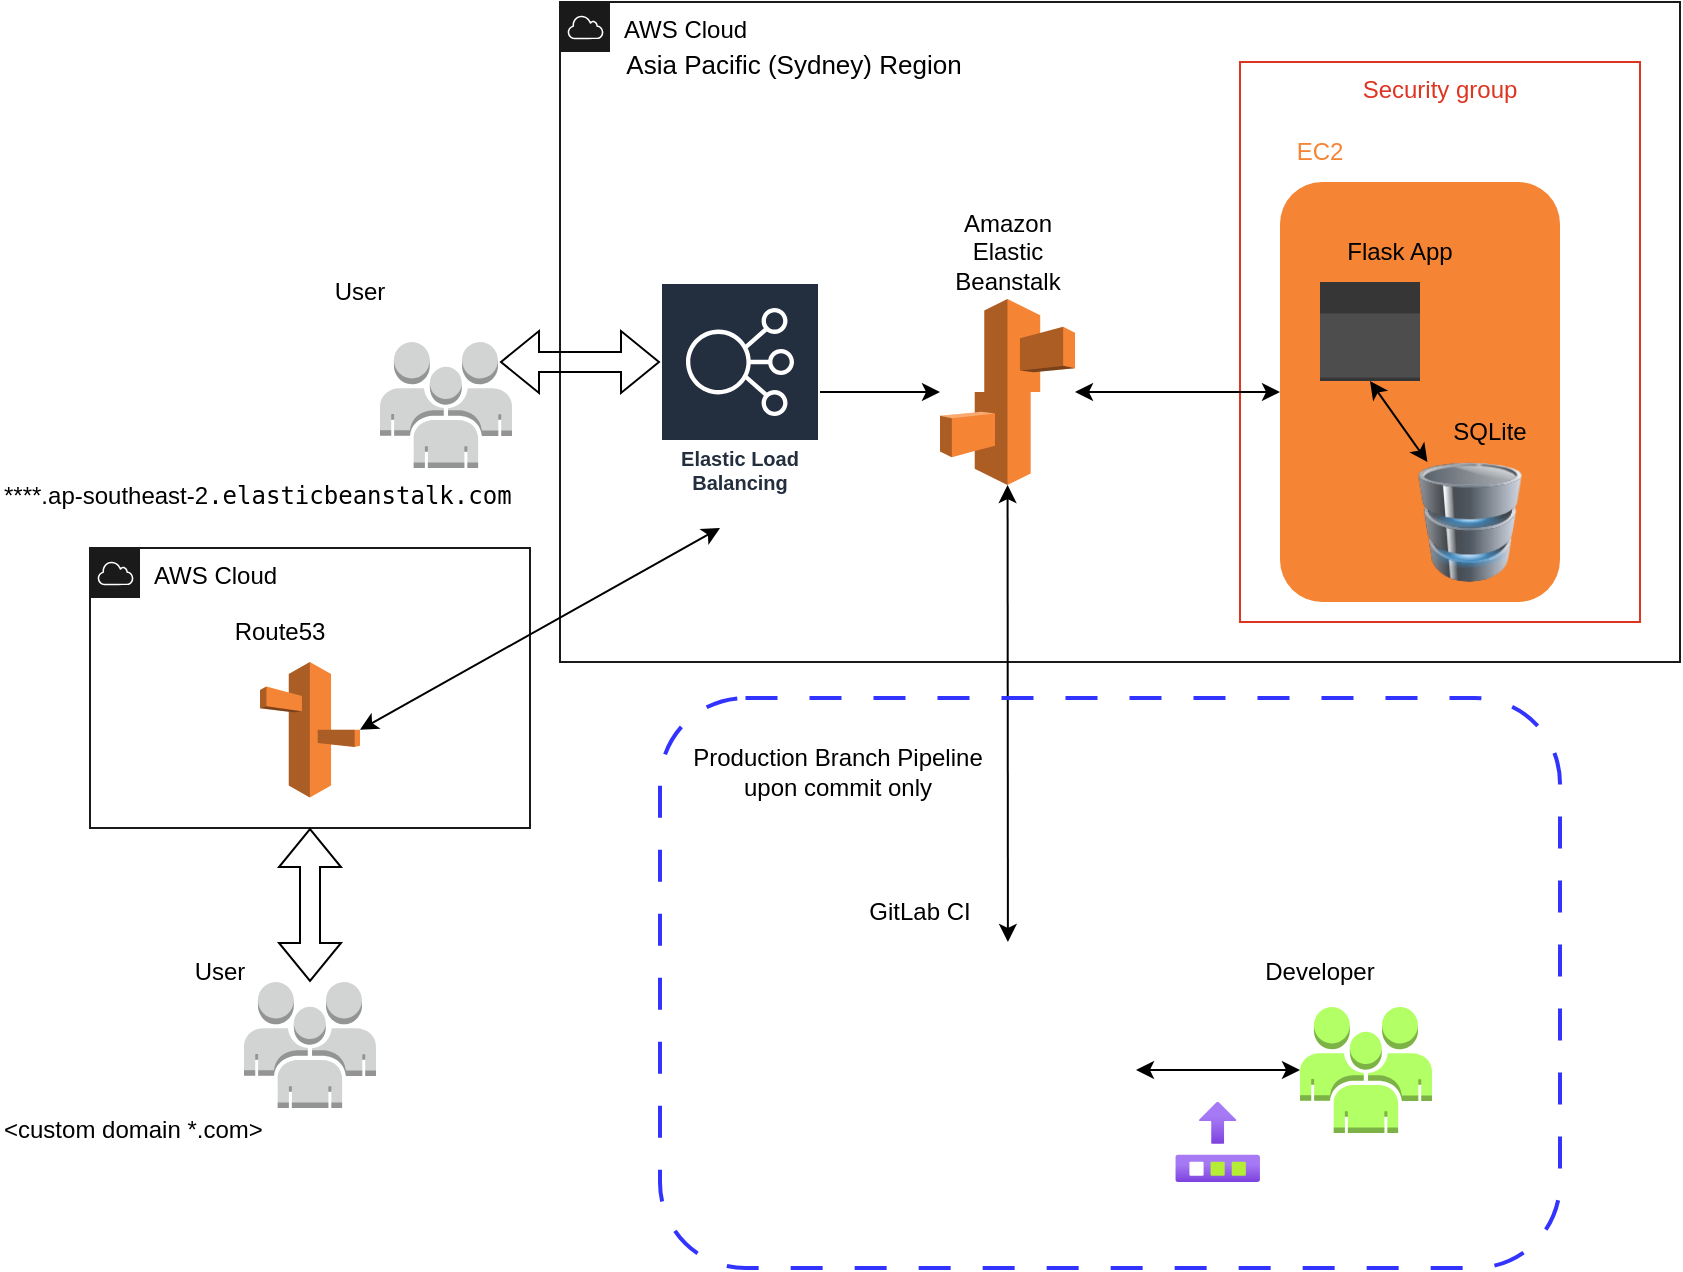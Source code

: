 <mxfile version="21.7.4" type="github">
  <diagram name="Page-1" id="kVDBZ0g_JJDt7dT5dPN7">
    <mxGraphModel dx="2284" dy="774" grid="1" gridSize="10" guides="1" tooltips="1" connect="1" arrows="1" fold="1" page="1" pageScale="1" pageWidth="850" pageHeight="1100" math="0" shadow="0">
      <root>
        <mxCell id="0" />
        <mxCell id="1" parent="0" />
        <mxCell id="qzfVXRtsNQgnUzW1sL9Q-9" value="&lt;font color=&quot;#000000&quot;&gt;AWS Cloud&lt;/font&gt;" style="sketch=0;outlineConnect=0;gradientColor=none;html=1;whiteSpace=wrap;fontSize=12;fontStyle=0;shape=mxgraph.aws4.group;grIcon=mxgraph.aws4.group_aws_cloud;strokeColor=#1A1A1A;fillColor=none;verticalAlign=top;align=left;spacingLeft=30;fontColor=#AAB7B8;dashed=0;" vertex="1" parent="1">
          <mxGeometry x="220" y="60" width="560" height="330" as="geometry" />
        </mxCell>
        <mxCell id="qzfVXRtsNQgnUzW1sL9Q-28" value="" style="group" vertex="1" connectable="0" parent="1">
          <mxGeometry x="270" y="90" width="490" height="280" as="geometry" />
        </mxCell>
        <mxCell id="qzfVXRtsNQgnUzW1sL9Q-3" value="" style="outlineConnect=0;dashed=0;verticalLabelPosition=bottom;verticalAlign=top;align=center;html=1;shape=mxgraph.aws3.elastic_beanstalk;fillColor=#F58534;gradientColor=none;" vertex="1" parent="qzfVXRtsNQgnUzW1sL9Q-28">
          <mxGeometry x="140" y="118.5" width="67.5" height="93" as="geometry" />
        </mxCell>
        <mxCell id="qzfVXRtsNQgnUzW1sL9Q-8" value="Security group" style="fillColor=none;strokeColor=#DD3522;verticalAlign=top;fontStyle=0;fontColor=#DD3522;whiteSpace=wrap;html=1;" vertex="1" parent="qzfVXRtsNQgnUzW1sL9Q-28">
          <mxGeometry x="290" width="200" height="280" as="geometry" />
        </mxCell>
        <mxCell id="qzfVXRtsNQgnUzW1sL9Q-11" value="" style="group;fillColor=none;strokeColor=none;" vertex="1" connectable="0" parent="qzfVXRtsNQgnUzW1sL9Q-28">
          <mxGeometry x="330" y="80" width="120" height="190" as="geometry" />
        </mxCell>
        <mxCell id="qzfVXRtsNQgnUzW1sL9Q-20" value="" style="rounded=1;whiteSpace=wrap;html=1;fillColor=#F58534;strokeColor=none;" vertex="1" parent="qzfVXRtsNQgnUzW1sL9Q-11">
          <mxGeometry x="-20" y="-20" width="140" height="210" as="geometry" />
        </mxCell>
        <mxCell id="qzfVXRtsNQgnUzW1sL9Q-5" value="" style="outlineConnect=0;dashed=0;verticalLabelPosition=bottom;verticalAlign=top;align=center;html=1;shape=mxgraph.aws3.apps;fillColor=#4D4D4D;gradientColor=none;" vertex="1" parent="qzfVXRtsNQgnUzW1sL9Q-11">
          <mxGeometry y="30" width="50" height="49.5" as="geometry" />
        </mxCell>
        <mxCell id="qzfVXRtsNQgnUzW1sL9Q-10" value="Flask App" style="text;html=1;strokeColor=none;fillColor=none;align=center;verticalAlign=middle;whiteSpace=wrap;rounded=0;" vertex="1" parent="qzfVXRtsNQgnUzW1sL9Q-11">
          <mxGeometry x="10" width="60" height="30" as="geometry" />
        </mxCell>
        <mxCell id="qzfVXRtsNQgnUzW1sL9Q-13" value="" style="group" vertex="1" connectable="0" parent="qzfVXRtsNQgnUzW1sL9Q-11">
          <mxGeometry x="45" y="90" width="70" height="90" as="geometry" />
        </mxCell>
        <mxCell id="qzfVXRtsNQgnUzW1sL9Q-6" value="" style="image;html=1;image=img/lib/clip_art/computers/Database_128x128.png" vertex="1" parent="qzfVXRtsNQgnUzW1sL9Q-13">
          <mxGeometry y="30" width="60" height="60" as="geometry" />
        </mxCell>
        <mxCell id="qzfVXRtsNQgnUzW1sL9Q-12" value="SQLite" style="text;html=1;strokeColor=none;fillColor=none;align=center;verticalAlign=middle;whiteSpace=wrap;rounded=0;" vertex="1" parent="qzfVXRtsNQgnUzW1sL9Q-13">
          <mxGeometry x="10" width="60" height="30" as="geometry" />
        </mxCell>
        <mxCell id="qzfVXRtsNQgnUzW1sL9Q-19" value="" style="endArrow=classic;startArrow=classic;html=1;rounded=0;entryX=0.5;entryY=1;entryDx=0;entryDy=0;entryPerimeter=0;" edge="1" parent="qzfVXRtsNQgnUzW1sL9Q-11" source="qzfVXRtsNQgnUzW1sL9Q-6" target="qzfVXRtsNQgnUzW1sL9Q-5">
          <mxGeometry width="50" height="50" relative="1" as="geometry">
            <mxPoint x="-95" y="380" as="sourcePoint" />
            <mxPoint x="-45" y="330" as="targetPoint" />
          </mxGeometry>
        </mxCell>
        <mxCell id="qzfVXRtsNQgnUzW1sL9Q-15" value="Elastic Load Balancing" style="sketch=0;outlineConnect=0;fontColor=#232F3E;gradientColor=none;strokeColor=#ffffff;fillColor=#232F3E;dashed=0;verticalLabelPosition=middle;verticalAlign=bottom;align=center;html=1;whiteSpace=wrap;fontSize=10;fontStyle=1;spacing=3;shape=mxgraph.aws4.productIcon;prIcon=mxgraph.aws4.elastic_load_balancing;" vertex="1" parent="qzfVXRtsNQgnUzW1sL9Q-28">
          <mxGeometry y="110" width="80" height="110" as="geometry" />
        </mxCell>
        <mxCell id="qzfVXRtsNQgnUzW1sL9Q-16" value="" style="endArrow=classic;html=1;rounded=0;" edge="1" parent="qzfVXRtsNQgnUzW1sL9Q-28" source="qzfVXRtsNQgnUzW1sL9Q-15" target="qzfVXRtsNQgnUzW1sL9Q-3">
          <mxGeometry width="50" height="50" relative="1" as="geometry">
            <mxPoint x="210" y="190" as="sourcePoint" />
            <mxPoint x="260" y="130" as="targetPoint" />
          </mxGeometry>
        </mxCell>
        <mxCell id="qzfVXRtsNQgnUzW1sL9Q-18" value="" style="endArrow=classic;startArrow=classic;html=1;rounded=0;" edge="1" parent="qzfVXRtsNQgnUzW1sL9Q-28" source="qzfVXRtsNQgnUzW1sL9Q-3">
          <mxGeometry width="50" height="50" relative="1" as="geometry">
            <mxPoint x="160" y="90" as="sourcePoint" />
            <mxPoint x="310" y="165" as="targetPoint" />
          </mxGeometry>
        </mxCell>
        <mxCell id="qzfVXRtsNQgnUzW1sL9Q-22" value="Amazon Elastic Beanstalk" style="text;html=1;strokeColor=none;fillColor=none;align=center;verticalAlign=middle;whiteSpace=wrap;rounded=0;" vertex="1" parent="qzfVXRtsNQgnUzW1sL9Q-28">
          <mxGeometry x="133.75" y="80" width="80" height="30" as="geometry" />
        </mxCell>
        <mxCell id="qzfVXRtsNQgnUzW1sL9Q-27" value="EC2" style="text;html=1;strokeColor=none;fillColor=none;align=center;verticalAlign=middle;whiteSpace=wrap;rounded=0;fontColor=#F58534;" vertex="1" parent="qzfVXRtsNQgnUzW1sL9Q-28">
          <mxGeometry x="300" y="30" width="60" height="30" as="geometry" />
        </mxCell>
        <mxCell id="qzfVXRtsNQgnUzW1sL9Q-60" value="Asia Pacific (Sydney) Region" style="text;html=1;strokeColor=none;fillColor=none;align=center;verticalAlign=middle;whiteSpace=wrap;rounded=0;fontSize=13;" vertex="1" parent="qzfVXRtsNQgnUzW1sL9Q-28">
          <mxGeometry x="-42" y="-14" width="218" height="30" as="geometry" />
        </mxCell>
        <mxCell id="qzfVXRtsNQgnUzW1sL9Q-29" value="" style="outlineConnect=0;dashed=0;verticalLabelPosition=bottom;verticalAlign=top;align=center;html=1;shape=mxgraph.aws3.users;fillColor=#B3FF66;gradientColor=none;" vertex="1" parent="1">
          <mxGeometry x="590" y="562.5" width="66" height="63" as="geometry" />
        </mxCell>
        <mxCell id="qzfVXRtsNQgnUzW1sL9Q-31" value="&lt;div&gt;&lt;br&gt;&lt;/div&gt;&lt;div&gt;&lt;br&gt;&lt;/div&gt;&lt;div&gt;&lt;br&gt;&lt;/div&gt;&lt;div&gt;&lt;br&gt;&lt;/div&gt;&lt;div&gt;&lt;br&gt;&lt;/div&gt;&lt;div&gt;&lt;br&gt;&lt;/div&gt;&lt;div&gt;&lt;br&gt;&lt;/div&gt;&lt;div&gt;&lt;br&gt;&lt;/div&gt;&lt;div&gt;&lt;br&gt;&lt;/div&gt;&lt;div&gt;&lt;br&gt;&lt;/div&gt;&lt;div&gt;&lt;br&gt;&lt;/div&gt;&lt;div&gt;&lt;br&gt;&lt;/div&gt;&lt;div&gt;&lt;br&gt;&lt;/div&gt;&lt;div&gt;&lt;br&gt;&lt;/div&gt;&lt;div&gt;&lt;br&gt;&lt;/div&gt;&lt;div&gt;&lt;br&gt;&lt;/div&gt;" style="shape=flexArrow;endArrow=classic;startArrow=classic;html=1;rounded=0;" edge="1" parent="1">
          <mxGeometry width="100" height="100" relative="1" as="geometry">
            <mxPoint x="190" y="240" as="sourcePoint" />
            <mxPoint x="270" y="240" as="targetPoint" />
          </mxGeometry>
        </mxCell>
        <mxCell id="qzfVXRtsNQgnUzW1sL9Q-45" value="" style="shape=image;html=1;verticalAlign=top;verticalLabelPosition=bottom;labelBackgroundColor=#ffffff;imageAspect=0;aspect=fixed;image=https://cdn4.iconfinder.com/data/icons/socialcones/508/Gitlab-128.png" vertex="1" parent="1">
          <mxGeometry x="380" y="530" width="128" height="128" as="geometry" />
        </mxCell>
        <mxCell id="qzfVXRtsNQgnUzW1sL9Q-46" value="GitLab CI" style="text;html=1;strokeColor=none;fillColor=none;align=center;verticalAlign=middle;whiteSpace=wrap;rounded=0;" vertex="1" parent="1">
          <mxGeometry x="370" y="500" width="60" height="30" as="geometry" />
        </mxCell>
        <mxCell id="qzfVXRtsNQgnUzW1sL9Q-48" value="" style="endArrow=classic;startArrow=classic;html=1;rounded=0;" edge="1" parent="1" source="qzfVXRtsNQgnUzW1sL9Q-3" target="qzfVXRtsNQgnUzW1sL9Q-45">
          <mxGeometry width="50" height="50" relative="1" as="geometry">
            <mxPoint x="390" y="370" as="sourcePoint" />
            <mxPoint x="440" y="320" as="targetPoint" />
          </mxGeometry>
        </mxCell>
        <mxCell id="qzfVXRtsNQgnUzW1sL9Q-49" value="&lt;div&gt;Production Branch Pipeline&lt;/div&gt;&lt;div&gt;upon commit only&lt;br&gt;&lt;/div&gt;" style="text;html=1;strokeColor=none;fillColor=none;align=center;verticalAlign=middle;whiteSpace=wrap;rounded=0;" vertex="1" parent="1">
          <mxGeometry x="278" y="430" width="162" height="30" as="geometry" />
        </mxCell>
        <mxCell id="qzfVXRtsNQgnUzW1sL9Q-51" value="Developer" style="text;html=1;strokeColor=none;fillColor=none;align=center;verticalAlign=middle;whiteSpace=wrap;rounded=0;" vertex="1" parent="1">
          <mxGeometry x="560" y="530" width="80" height="30" as="geometry" />
        </mxCell>
        <mxCell id="qzfVXRtsNQgnUzW1sL9Q-52" value="User" style="text;html=1;strokeColor=none;fillColor=none;align=center;verticalAlign=middle;whiteSpace=wrap;rounded=0;" vertex="1" parent="1">
          <mxGeometry x="90" y="190" width="60" height="30" as="geometry" />
        </mxCell>
        <mxCell id="qzfVXRtsNQgnUzW1sL9Q-53" value="" style="outlineConnect=0;dashed=0;verticalLabelPosition=bottom;verticalAlign=top;align=center;html=1;shape=mxgraph.aws3.users;fillColor=#D2D3D3;gradientColor=none;" vertex="1" parent="1">
          <mxGeometry x="130" y="230" width="66" height="63" as="geometry" />
        </mxCell>
        <mxCell id="qzfVXRtsNQgnUzW1sL9Q-54" value="" style="endArrow=classic;startArrow=classic;html=1;rounded=0;entryX=1;entryY=0.5;entryDx=0;entryDy=0;" edge="1" parent="1" source="qzfVXRtsNQgnUzW1sL9Q-29" target="qzfVXRtsNQgnUzW1sL9Q-45">
          <mxGeometry width="50" height="50" relative="1" as="geometry">
            <mxPoint x="454" y="312" as="sourcePoint" />
            <mxPoint x="454" y="540" as="targetPoint" />
          </mxGeometry>
        </mxCell>
        <mxCell id="qzfVXRtsNQgnUzW1sL9Q-55" value="" style="image;aspect=fixed;html=1;points=[];align=center;fontSize=12;image=img/lib/azure2/general/Commit.svg;" vertex="1" parent="1">
          <mxGeometry x="527.65" y="610" width="42.35" height="40" as="geometry" />
        </mxCell>
        <mxCell id="qzfVXRtsNQgnUzW1sL9Q-57" value="****.ap-southeast-2&lt;code class=&quot;code&quot;&gt;.elasticbeanstalk.com&lt;/code&gt;" style="text;whiteSpace=wrap;html=1;" vertex="1" parent="1">
          <mxGeometry x="-60" y="293" width="360" height="40" as="geometry" />
        </mxCell>
        <mxCell id="qzfVXRtsNQgnUzW1sL9Q-58" value="" style="outlineConnect=0;dashed=0;verticalLabelPosition=bottom;verticalAlign=top;align=center;html=1;shape=mxgraph.aws3.route_53;fillColor=#F58536;gradientColor=none;" vertex="1" parent="1">
          <mxGeometry x="70" y="390" width="50" height="67.75" as="geometry" />
        </mxCell>
        <mxCell id="qzfVXRtsNQgnUzW1sL9Q-59" value="Route53" style="text;html=1;strokeColor=none;fillColor=none;align=center;verticalAlign=middle;whiteSpace=wrap;rounded=0;" vertex="1" parent="1">
          <mxGeometry x="50" y="360" width="60" height="30" as="geometry" />
        </mxCell>
        <mxCell id="qzfVXRtsNQgnUzW1sL9Q-61" value="" style="rounded=1;whiteSpace=wrap;html=1;fillColor=none;dashed=1;dashPattern=8 8;strokeWidth=2;strokeColor=#3333FF;" vertex="1" parent="1">
          <mxGeometry x="270" y="408" width="450" height="285" as="geometry" />
        </mxCell>
        <mxCell id="qzfVXRtsNQgnUzW1sL9Q-62" value="&lt;font color=&quot;#000000&quot;&gt;AWS Cloud&lt;/font&gt;" style="sketch=0;outlineConnect=0;gradientColor=none;html=1;whiteSpace=wrap;fontSize=12;fontStyle=0;shape=mxgraph.aws4.group;grIcon=mxgraph.aws4.group_aws_cloud;strokeColor=#1A1A1A;fillColor=none;verticalAlign=top;align=left;spacingLeft=30;fontColor=#AAB7B8;dashed=0;" vertex="1" parent="1">
          <mxGeometry x="-15" y="333" width="220" height="140" as="geometry" />
        </mxCell>
        <mxCell id="qzfVXRtsNQgnUzW1sL9Q-63" value="" style="endArrow=classic;startArrow=classic;html=1;rounded=0;entryX=1;entryY=0.75;entryDx=0;entryDy=0;exitX=1;exitY=0.5;exitDx=0;exitDy=0;exitPerimeter=0;" edge="1" parent="1" source="qzfVXRtsNQgnUzW1sL9Q-58" target="qzfVXRtsNQgnUzW1sL9Q-57">
          <mxGeometry width="50" height="50" relative="1" as="geometry">
            <mxPoint x="400" y="420" as="sourcePoint" />
            <mxPoint x="450" y="370" as="targetPoint" />
          </mxGeometry>
        </mxCell>
        <mxCell id="qzfVXRtsNQgnUzW1sL9Q-64" value="&lt;div&gt;&lt;br&gt;&lt;/div&gt;&lt;div&gt;&lt;br&gt;&lt;/div&gt;&lt;div&gt;&lt;br&gt;&lt;/div&gt;&lt;div&gt;&lt;br&gt;&lt;/div&gt;&lt;div&gt;&lt;br&gt;&lt;/div&gt;&lt;div&gt;&lt;br&gt;&lt;/div&gt;&lt;div&gt;&lt;br&gt;&lt;/div&gt;&lt;div&gt;&lt;br&gt;&lt;/div&gt;&lt;div&gt;&lt;br&gt;&lt;/div&gt;&lt;div&gt;&lt;br&gt;&lt;/div&gt;&lt;div&gt;&lt;br&gt;&lt;/div&gt;&lt;div&gt;&lt;br&gt;&lt;/div&gt;&lt;div&gt;&lt;br&gt;&lt;/div&gt;&lt;div&gt;&lt;br&gt;&lt;/div&gt;&lt;div&gt;&lt;br&gt;&lt;/div&gt;&lt;div&gt;&lt;br&gt;&lt;/div&gt;" style="shape=flexArrow;endArrow=classic;startArrow=classic;html=1;rounded=0;" edge="1" parent="1" source="qzfVXRtsNQgnUzW1sL9Q-66" target="qzfVXRtsNQgnUzW1sL9Q-62">
          <mxGeometry width="100" height="100" relative="1" as="geometry">
            <mxPoint x="30" y="650" as="sourcePoint" />
            <mxPoint x="110" y="650" as="targetPoint" />
          </mxGeometry>
        </mxCell>
        <mxCell id="qzfVXRtsNQgnUzW1sL9Q-65" value="User" style="text;html=1;strokeColor=none;fillColor=none;align=center;verticalAlign=middle;whiteSpace=wrap;rounded=0;" vertex="1" parent="1">
          <mxGeometry x="20" y="530" width="60" height="30" as="geometry" />
        </mxCell>
        <mxCell id="qzfVXRtsNQgnUzW1sL9Q-66" value="" style="outlineConnect=0;dashed=0;verticalLabelPosition=bottom;verticalAlign=top;align=center;html=1;shape=mxgraph.aws3.users;fillColor=#D2D3D3;gradientColor=none;" vertex="1" parent="1">
          <mxGeometry x="62" y="550" width="66" height="63" as="geometry" />
        </mxCell>
        <mxCell id="qzfVXRtsNQgnUzW1sL9Q-67" value="&amp;lt;custom domain *.com&amp;gt;" style="text;whiteSpace=wrap;html=1;" vertex="1" parent="1">
          <mxGeometry x="-60" y="610" width="160" height="40" as="geometry" />
        </mxCell>
      </root>
    </mxGraphModel>
  </diagram>
</mxfile>
